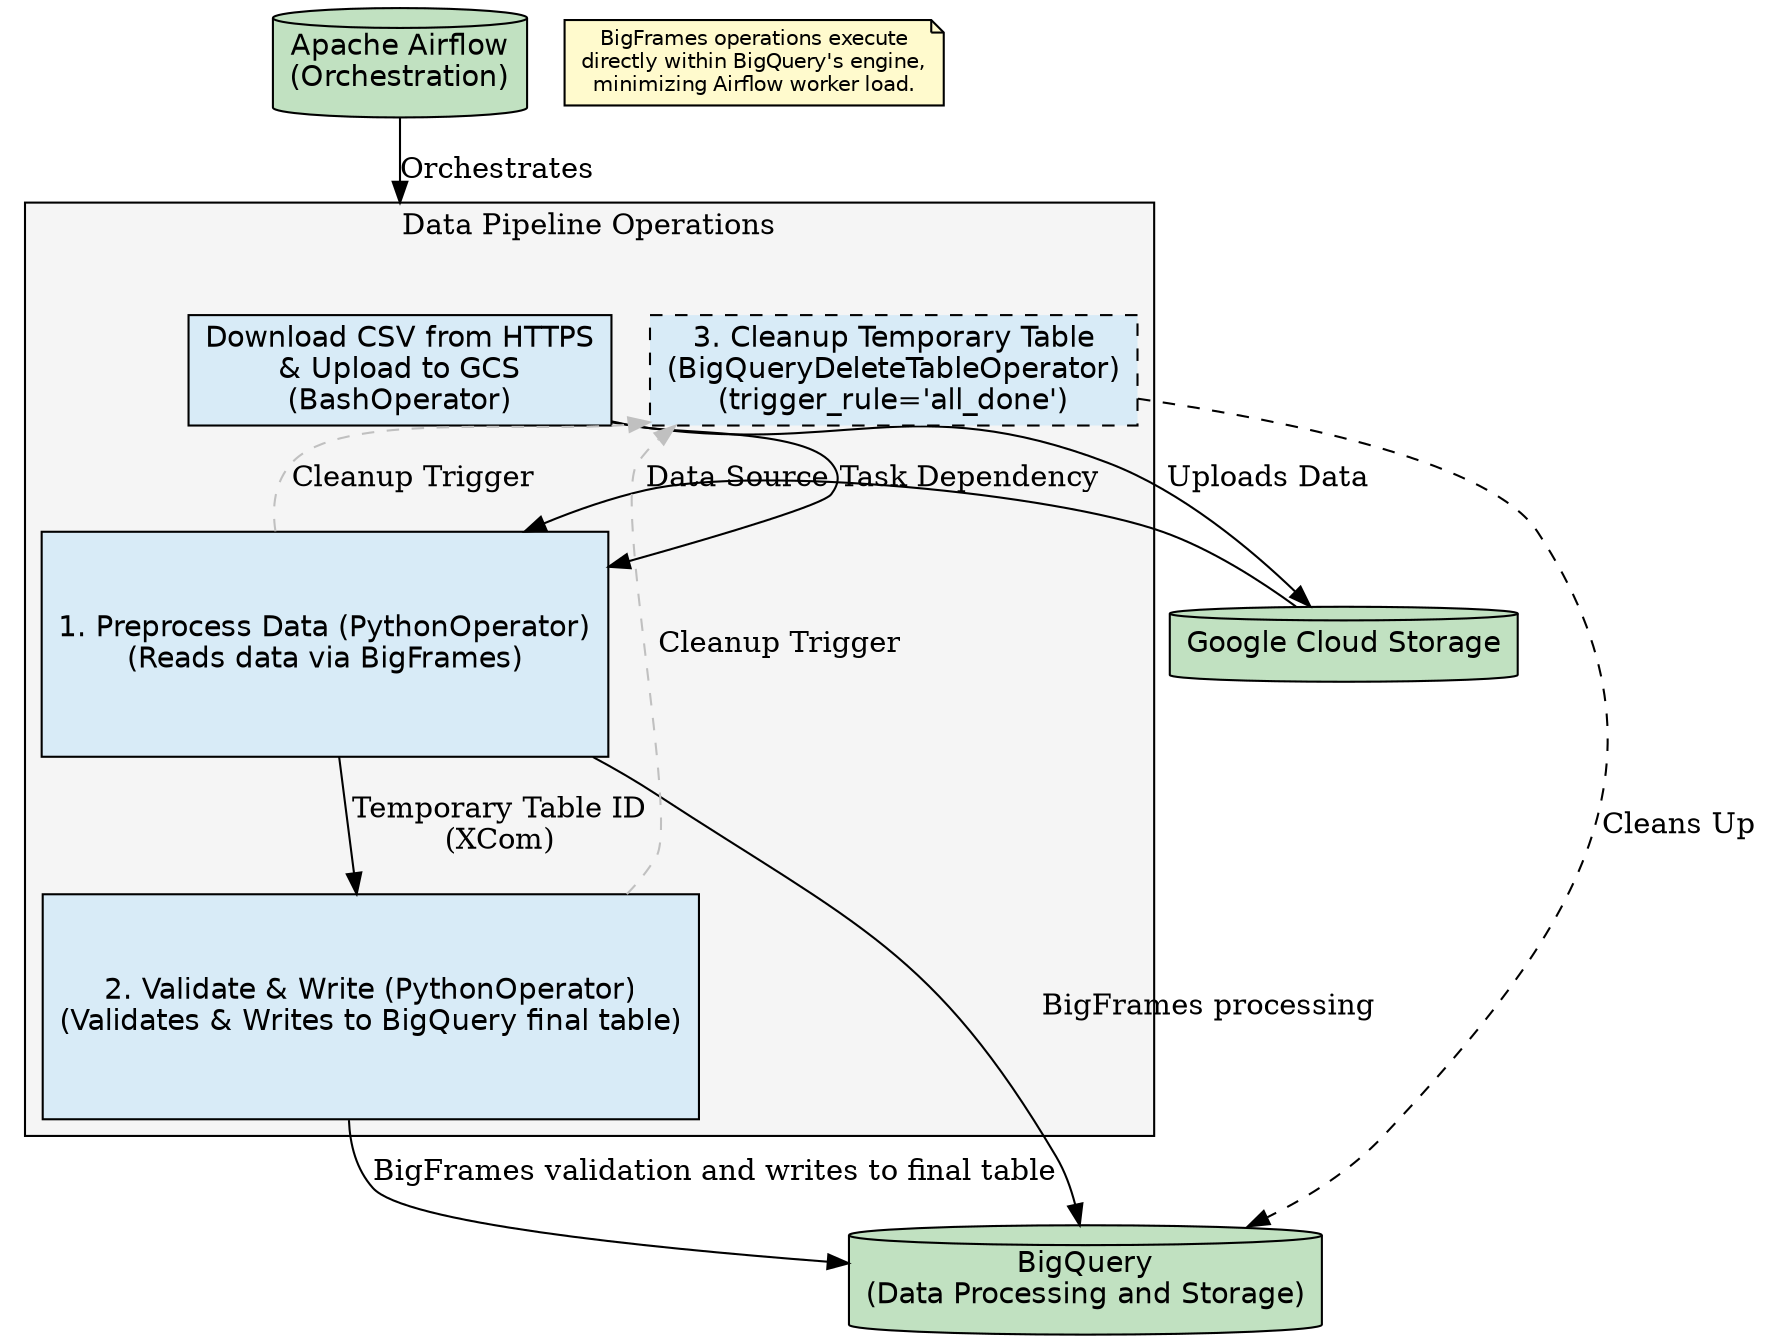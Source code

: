 digraph DataPipeline {
    rankdir=TB;
    // ratio=0.75;    // Set aspect ratio to 1 for a square shape
    compound=true;

    // Global node styles for consistent appearance
    node [shape=box, style=filled, fontname="Helvetica", fillcolor="#D8EBF7"]; // Single global fillcolor

    // New nodes for platforms
    node [shape=cylinder, fillcolor="#C1E1C1", style=filled]; // Distinct style for platform nodes
    ApacheAirflow [label="Apache Airflow\n(Orchestration)"];
    GCS [label="Google Cloud Storage"];
    BigQuery [label="BigQuery\n(Data Processing and Storage)"];

    // Restore default node style for operators within the subgraph
    node [shape=box, fillcolor="#D8EBF7"];


    // Approach 2: Split PythonOperators with XCom and Cleanup
    subgraph cluster_split_operator_approach {
        label="Data Pipeline Operations"; // More general label for the single approach
        style=filled;
        fillcolor="#F5F5F5"; // Light grey background for this subgraph

        // Common Data Ingestion Step (orchestrated by Airflow, moves data to GCS)
    	download_upload [label="Download CSV from HTTPS\n& Upload to GCS\n(BashOperator)"];
        bf_preprocess_op [label="1. Preprocess Data (PythonOperator)\n(Reads data via BigFrames)", height=1.5];
        bf_validate_write_op [label="2. Validate & Write (PythonOperator)\n(Validates & Writes to BigQuery final table)", height=1.5];
        cleanup_preprocess_table_op [label="3. Cleanup Temporary Table\n(BigQueryDeleteTableOperator)\n(trigger_rule='all_done')", shape=box, style="filled,dashed"];
    }

    // Connect Airflow to the operators it orchestrates
    ApacheAirflow -> download_upload [label="Orchestrates" lhead=cluster_split_operator_approach];


    // Data Flow: Ingestion
    download_upload -> GCS [label="Uploads Data"];

    // Data Flow: Processing (GCS to BigQuery via BigFrames operations)
    GCS -> bf_preprocess_op [label="Data Source"]; // bf_preprocess_op reads from GCS (via BigQuery engine)
    bf_preprocess_op -> BigQuery [label="BigFrames processing"]; // BigFrames operates *in* BigQuery
    bf_validate_write_op -> BigQuery [label="BigFrames validation and writes to final table"]; // Writes to final table in BigQuery
    cleanup_preprocess_table_op -> BigQuery [style=dashed, label="Cleans Up"]; // Show BigQuery being used by cleanup

    // Dependencies within the Airflow DAG logic
    download_upload -> bf_preprocess_op [label="Task Dependency"];
    bf_preprocess_op -> bf_validate_write_op [label="Temporary Table ID\n(XCom)"];

    // Cleanup dependencies (trigger_rule="all_done")
    bf_preprocess_op -> cleanup_preprocess_table_op [label="Cleanup Trigger", style=dashed, color=gray, constraint=false];
    bf_validate_write_op -> cleanup_preprocess_table_op [label="Cleanup Trigger", style=dashed, color=gray, constraint=false];

    // Add a general note about BigFrames execution for clarity
    note_bigframes_execution [label="BigFrames operations execute\ndirectly within BigQuery's engine,\nminimizing Airflow worker load.", shape=note, fontsize=10, fillcolor="#FFFACD"];
}
